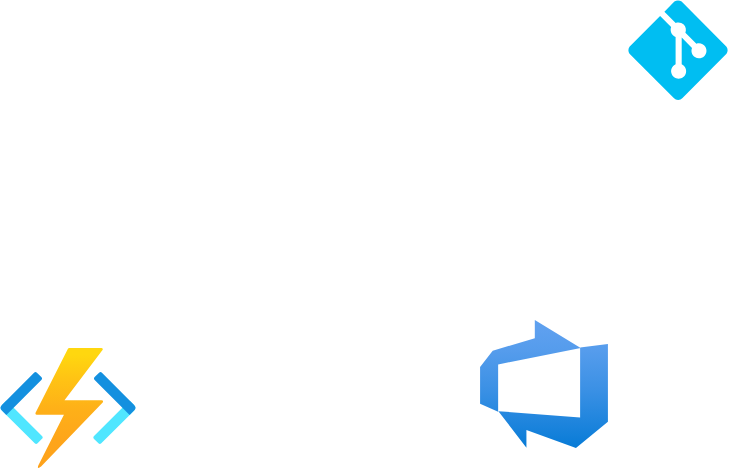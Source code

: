 <mxfile version="20.8.16" type="github">
  <diagram name="Page-1" id="EFmz8oA9RWhHxVGzm2F2">
    <mxGraphModel dx="714" dy="493" grid="1" gridSize="10" guides="1" tooltips="1" connect="1" arrows="1" fold="1" page="1" pageScale="1" pageWidth="827" pageHeight="1169" math="0" shadow="0">
      <root>
        <mxCell id="0" />
        <mxCell id="1" parent="0" />
        <mxCell id="JRKU9xBNxjADtYyzL5ID-1" value="" style="aspect=fixed;html=1;points=[];align=center;image;fontSize=12;image=img/lib/azure2/devops/Azure_DevOps.svg;" parent="1" vertex="1">
          <mxGeometry x="290" y="240" width="64" height="64" as="geometry" />
        </mxCell>
        <mxCell id="JRKU9xBNxjADtYyzL5ID-2" value="" style="verticalLabelPosition=bottom;html=1;verticalAlign=top;align=center;strokeColor=none;fillColor=#00BEF2;shape=mxgraph.azure.git_repository;" parent="1" vertex="1">
          <mxGeometry x="364" y="80" width="50" height="50" as="geometry" />
        </mxCell>
        <mxCell id="JRKU9xBNxjADtYyzL5ID-3" value="" style="aspect=fixed;html=1;points=[];align=center;image;fontSize=12;image=img/lib/azure2/compute/Function_Apps.svg;" parent="1" vertex="1">
          <mxGeometry x="50" y="254" width="68" height="60" as="geometry" />
        </mxCell>
      </root>
    </mxGraphModel>
  </diagram>
</mxfile>
